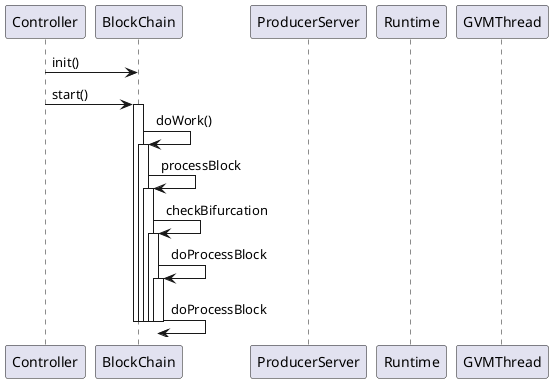@startuml

participant Controller

participant BlockChain
participant ProducerServer
participant Runtime
participant GVMThread

Controller->BlockChain: init()
Controller->BlockChain: start()
    activate BlockChain
    BlockChain -> BlockChain: doWork()
        activate BlockChain
        BlockChain -> BlockChain: processBlock
            activate BlockChain
            BlockChain -> BlockChain: checkBifurcation
                activate BlockChain
                BlockChain -> BlockChain: doProcessBlock
                    activate BlockChain
                    BlockChain -> BlockChain: doProcessBlock
                    deactivate BlockChain
                deactivate BlockChain
            deactivate BlockChain
        deactivate BlockChain

    deactivate BlockChain


@enduml